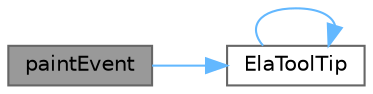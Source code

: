 digraph "paintEvent"
{
 // LATEX_PDF_SIZE
  bgcolor="transparent";
  edge [fontname=Helvetica,fontsize=10,labelfontname=Helvetica,labelfontsize=10];
  node [fontname=Helvetica,fontsize=10,shape=box,height=0.2,width=0.4];
  rankdir="LR";
  Node1 [id="Node000001",label="paintEvent",height=0.2,width=0.4,color="gray40", fillcolor="grey60", style="filled", fontcolor="black",tooltip="绘制事件，绘制工具提示外观"];
  Node1 -> Node2 [id="edge1_Node000001_Node000002",color="steelblue1",style="solid",tooltip=" "];
  Node2 [id="Node000002",label="ElaToolTip",height=0.2,width=0.4,color="grey40", fillcolor="white", style="filled",URL="$class_ela_tool_tip.html#a87e6a85323613fb327ec2d682330c72a",tooltip="构造函数，初始化工具提示"];
  Node2 -> Node2 [id="edge2_Node000002_Node000002",color="steelblue1",style="solid",tooltip=" "];
}
